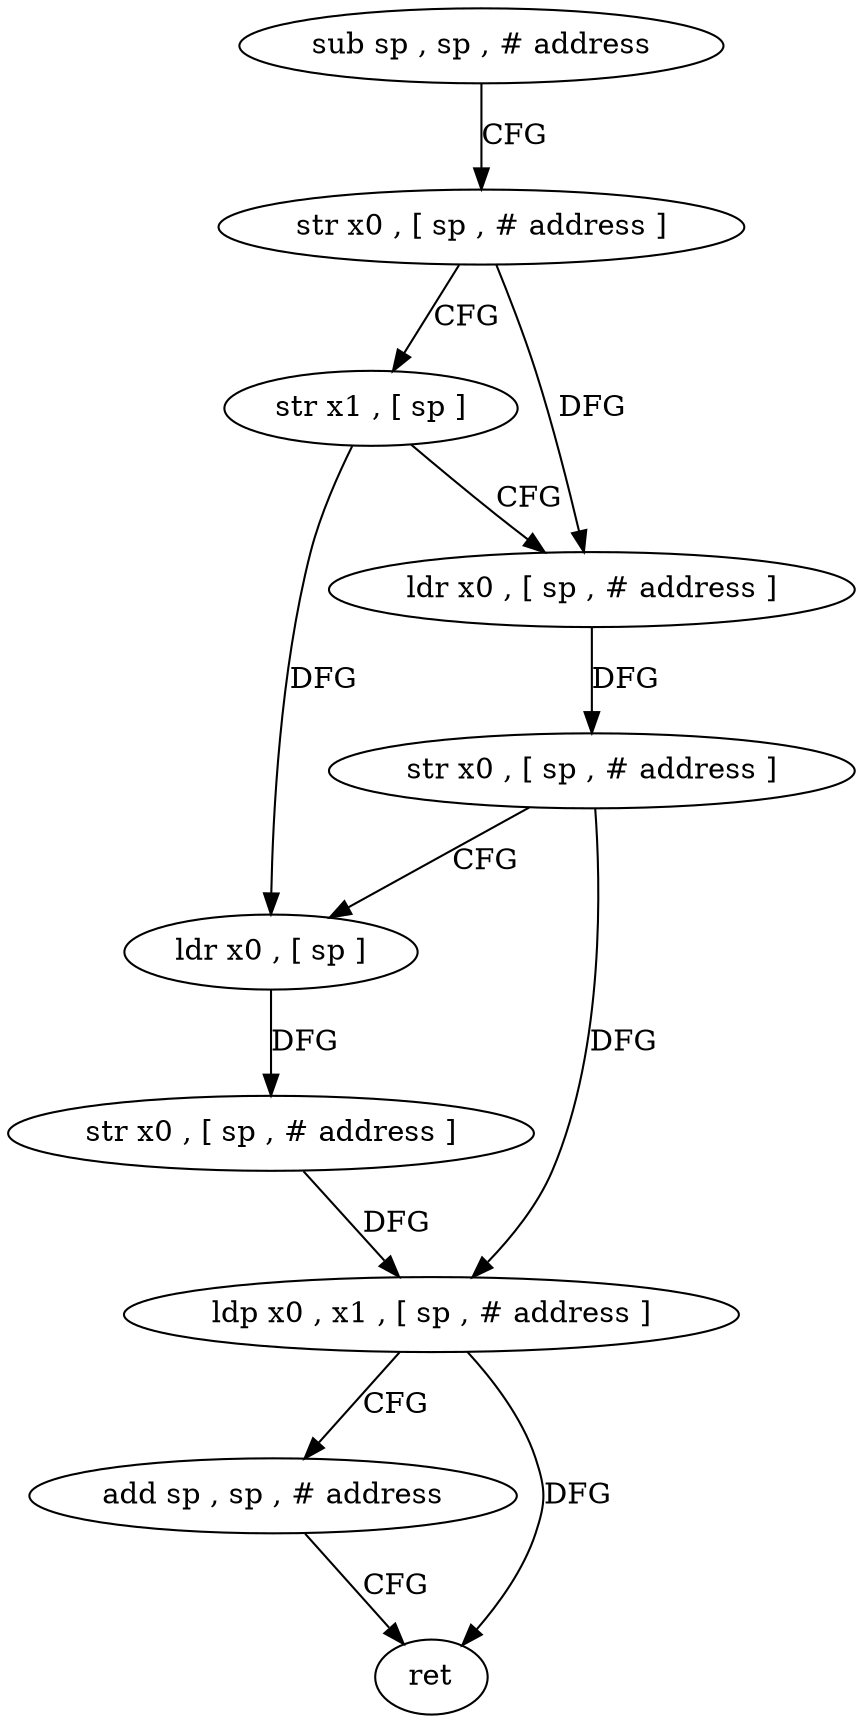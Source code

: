 digraph "func" {
"397248" [label = "sub sp , sp , # address" ]
"397252" [label = "str x0 , [ sp , # address ]" ]
"397256" [label = "str x1 , [ sp ]" ]
"397260" [label = "ldr x0 , [ sp , # address ]" ]
"397264" [label = "str x0 , [ sp , # address ]" ]
"397268" [label = "ldr x0 , [ sp ]" ]
"397272" [label = "str x0 , [ sp , # address ]" ]
"397276" [label = "ldp x0 , x1 , [ sp , # address ]" ]
"397280" [label = "add sp , sp , # address" ]
"397284" [label = "ret" ]
"397248" -> "397252" [ label = "CFG" ]
"397252" -> "397256" [ label = "CFG" ]
"397252" -> "397260" [ label = "DFG" ]
"397256" -> "397260" [ label = "CFG" ]
"397256" -> "397268" [ label = "DFG" ]
"397260" -> "397264" [ label = "DFG" ]
"397264" -> "397268" [ label = "CFG" ]
"397264" -> "397276" [ label = "DFG" ]
"397268" -> "397272" [ label = "DFG" ]
"397272" -> "397276" [ label = "DFG" ]
"397276" -> "397280" [ label = "CFG" ]
"397276" -> "397284" [ label = "DFG" ]
"397280" -> "397284" [ label = "CFG" ]
}
